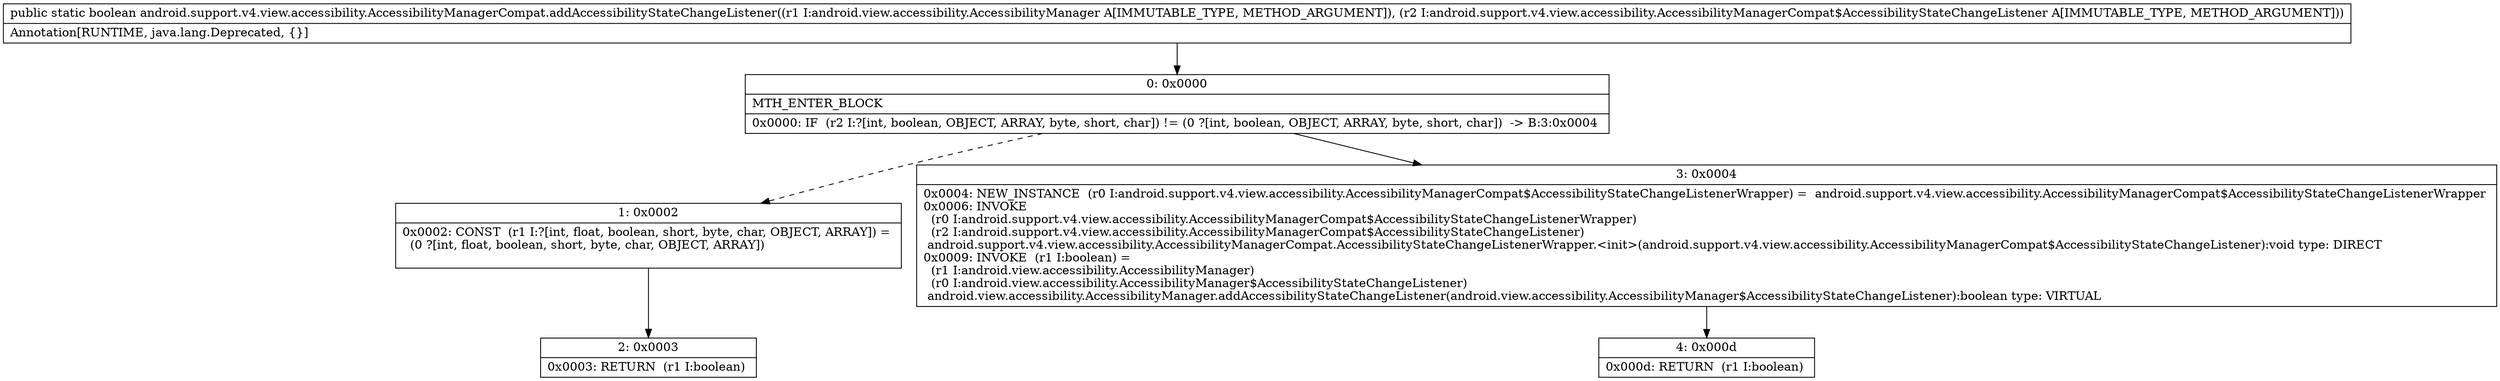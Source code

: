 digraph "CFG forandroid.support.v4.view.accessibility.AccessibilityManagerCompat.addAccessibilityStateChangeListener(Landroid\/view\/accessibility\/AccessibilityManager;Landroid\/support\/v4\/view\/accessibility\/AccessibilityManagerCompat$AccessibilityStateChangeListener;)Z" {
Node_0 [shape=record,label="{0\:\ 0x0000|MTH_ENTER_BLOCK\l|0x0000: IF  (r2 I:?[int, boolean, OBJECT, ARRAY, byte, short, char]) != (0 ?[int, boolean, OBJECT, ARRAY, byte, short, char])  \-\> B:3:0x0004 \l}"];
Node_1 [shape=record,label="{1\:\ 0x0002|0x0002: CONST  (r1 I:?[int, float, boolean, short, byte, char, OBJECT, ARRAY]) = \l  (0 ?[int, float, boolean, short, byte, char, OBJECT, ARRAY])\l \l}"];
Node_2 [shape=record,label="{2\:\ 0x0003|0x0003: RETURN  (r1 I:boolean) \l}"];
Node_3 [shape=record,label="{3\:\ 0x0004|0x0004: NEW_INSTANCE  (r0 I:android.support.v4.view.accessibility.AccessibilityManagerCompat$AccessibilityStateChangeListenerWrapper) =  android.support.v4.view.accessibility.AccessibilityManagerCompat$AccessibilityStateChangeListenerWrapper \l0x0006: INVOKE  \l  (r0 I:android.support.v4.view.accessibility.AccessibilityManagerCompat$AccessibilityStateChangeListenerWrapper)\l  (r2 I:android.support.v4.view.accessibility.AccessibilityManagerCompat$AccessibilityStateChangeListener)\l android.support.v4.view.accessibility.AccessibilityManagerCompat.AccessibilityStateChangeListenerWrapper.\<init\>(android.support.v4.view.accessibility.AccessibilityManagerCompat$AccessibilityStateChangeListener):void type: DIRECT \l0x0009: INVOKE  (r1 I:boolean) = \l  (r1 I:android.view.accessibility.AccessibilityManager)\l  (r0 I:android.view.accessibility.AccessibilityManager$AccessibilityStateChangeListener)\l android.view.accessibility.AccessibilityManager.addAccessibilityStateChangeListener(android.view.accessibility.AccessibilityManager$AccessibilityStateChangeListener):boolean type: VIRTUAL \l}"];
Node_4 [shape=record,label="{4\:\ 0x000d|0x000d: RETURN  (r1 I:boolean) \l}"];
MethodNode[shape=record,label="{public static boolean android.support.v4.view.accessibility.AccessibilityManagerCompat.addAccessibilityStateChangeListener((r1 I:android.view.accessibility.AccessibilityManager A[IMMUTABLE_TYPE, METHOD_ARGUMENT]), (r2 I:android.support.v4.view.accessibility.AccessibilityManagerCompat$AccessibilityStateChangeListener A[IMMUTABLE_TYPE, METHOD_ARGUMENT]))  | Annotation[RUNTIME, java.lang.Deprecated, \{\}]\l}"];
MethodNode -> Node_0;
Node_0 -> Node_1[style=dashed];
Node_0 -> Node_3;
Node_1 -> Node_2;
Node_3 -> Node_4;
}

